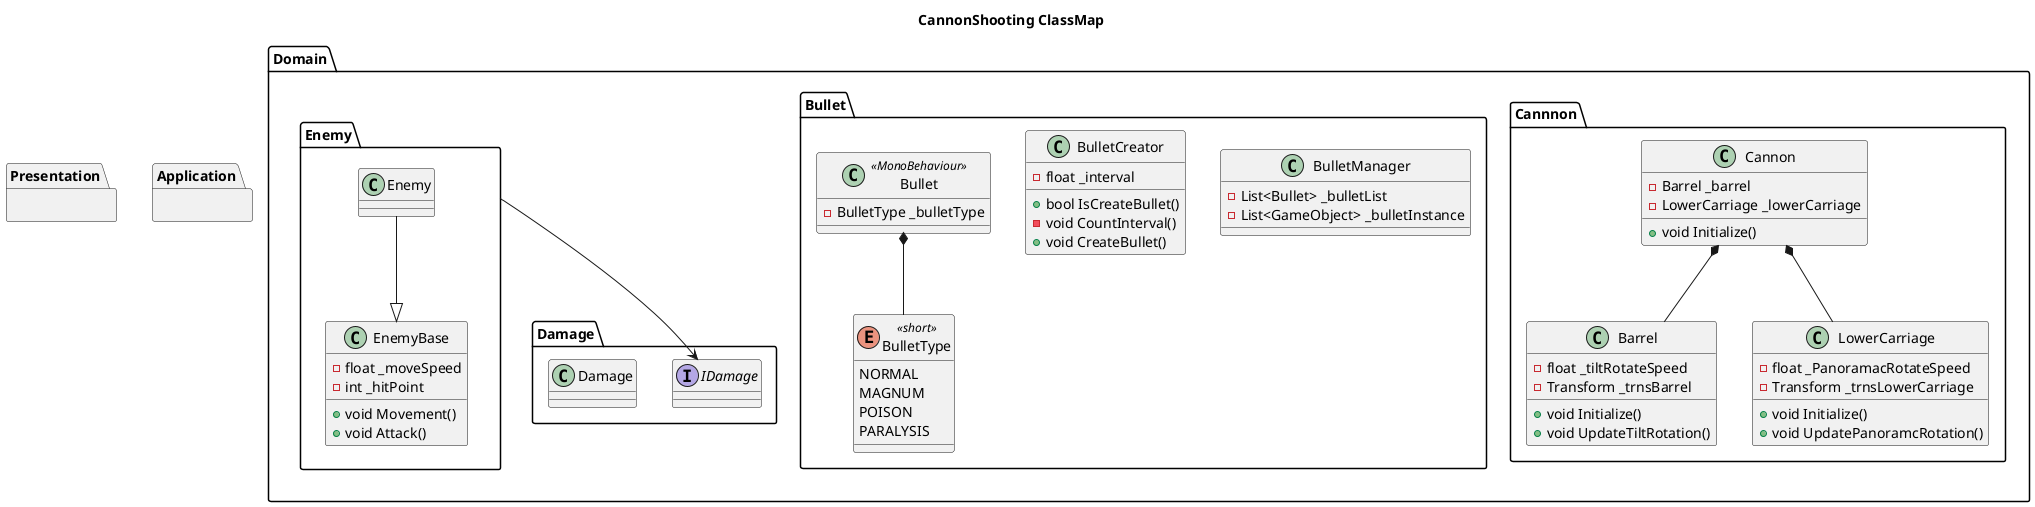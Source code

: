 @startuml CannonShooting
title CannonShooting ClassMap

/'
オブジェクト指向のポイント
ドメイン(業務の関心事)のデータとロジックを一緒にしてオブジェクト単位でまとめる技法
手続き型はトップダウン、オブジェクト指向はパーツを作って関係を構築していくボトムアップ

1登場人物の整理 (業務の関心事を洗い出す)
ヒト(業務活動の当事者)：プレイヤー・敵
モノ(人が業務を遂行するときの関心の対象)：大砲・大砲の弾・エネミー、制限時間・スコア・HP
コト(事象)：大砲とエネミーの衝突、大砲の弾とエネミーの衝突

2各々の関心事を説明する
'/

'大砲のロジックをどのようにMonoBehaviourのメインルーチンに繋げるか (MonoBehaviourが何らかの形で知っている必要がある)
'Animationファイルの管理・再生制御をどのように行うか
'BarrelとLowerCarriageのドメインロジックがどのようにTransfromを知っているようにするか

Package Domain{
    Package Cannnon{

        class Cannon{
            - Barrel _barrel
            - LowerCarriage _lowerCarriage
            + void Initialize()
        }

        '大砲の砲身 (垂直回転の制御)
        class Barrel{
            - float _tiltRotateSpeed
            - Transform _trnsBarrel
            + void Initialize()
            + void UpdateTiltRotation()
        }

        '大砲の礎台(水平方向の回転を制御)
        class LowerCarriage{
            - float _PanoramacRotateSpeed
            - Transform _trnsLowerCarriage
            + void Initialize()
            + void UpdatePanoramcRotation()
        }

        Cannon *-- Barrel
        Cannon *-- LowerCarriage
    }

    Package Bullet
    {
        '弾の属性のEnumeration
        enum BulletType<<short>>{
            NORMAL
            MAGNUM
            POISON
            PARALYSIS
        }

        class BulletManager{
            - List<Bullet> _bulletList
            - List<GameObject> _bulletInstance
        }

        class BulletCreator{
            - float _interval
            + bool IsCreateBullet()
            - void CountInterval()
            + void CreateBullet()
        }

        class Bullet <<MonoBehaviour>>{
            - BulletType _bulletType
        }
        Bullet *-- BulletType

    }

    Package Enemy{

        class EnemyBase
        {
            - float _moveSpeed
            - int _hitPoint
            + void Movement()
            + void Attack()
        }

        class Enemy{

        }
        Enemy --|> EnemyBase
    }

    Package Damage{

        Interface IDamage{
            
        }

        class Damage

    }
    Enemy --> IDamage
}

'ドメインロジックの組み立て
Package Presentation{

}

'UIなど主にユーザーが見えるところ
Package Application{

}

    @enduml